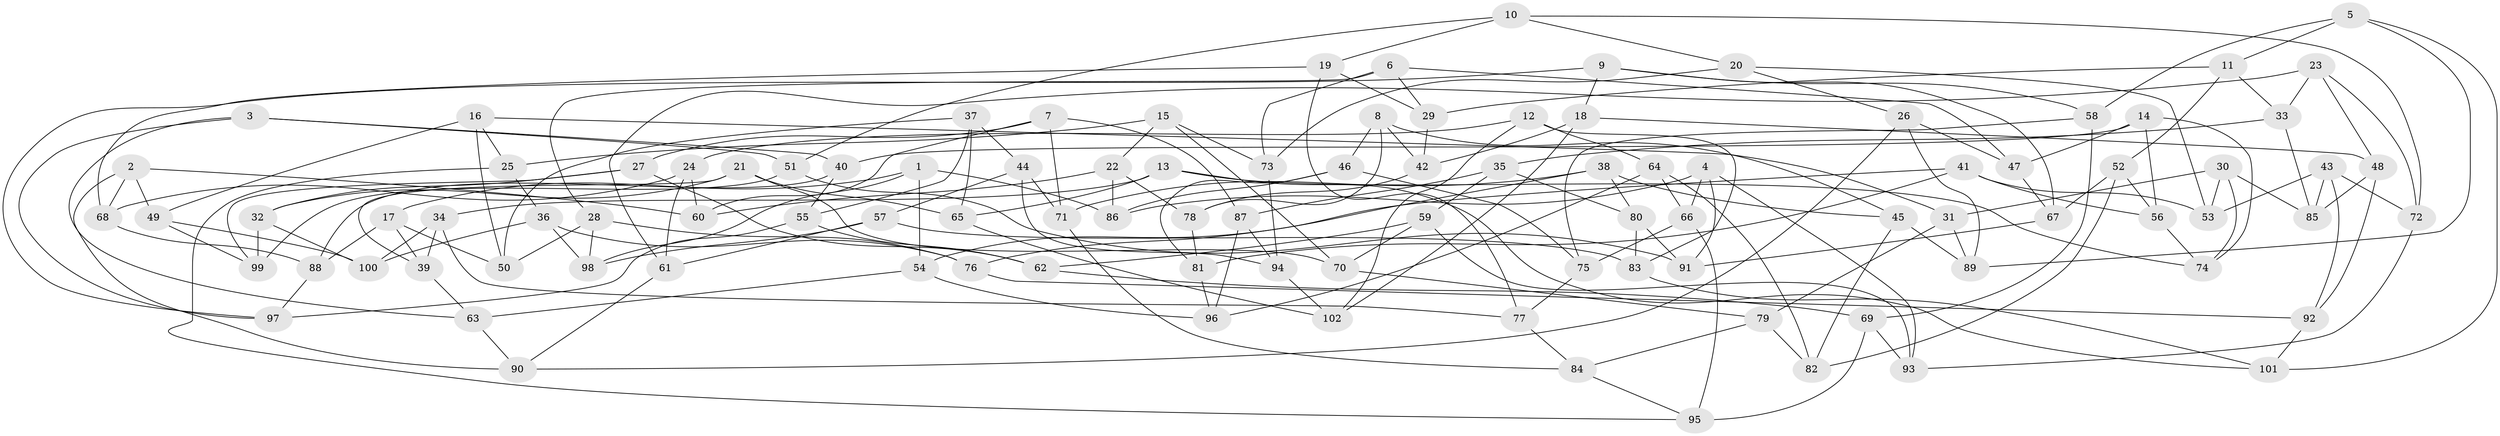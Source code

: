 // Generated by graph-tools (version 1.1) at 2025/03/03/09/25 03:03:00]
// undirected, 102 vertices, 204 edges
graph export_dot {
graph [start="1"]
  node [color=gray90,style=filled];
  1;
  2;
  3;
  4;
  5;
  6;
  7;
  8;
  9;
  10;
  11;
  12;
  13;
  14;
  15;
  16;
  17;
  18;
  19;
  20;
  21;
  22;
  23;
  24;
  25;
  26;
  27;
  28;
  29;
  30;
  31;
  32;
  33;
  34;
  35;
  36;
  37;
  38;
  39;
  40;
  41;
  42;
  43;
  44;
  45;
  46;
  47;
  48;
  49;
  50;
  51;
  52;
  53;
  54;
  55;
  56;
  57;
  58;
  59;
  60;
  61;
  62;
  63;
  64;
  65;
  66;
  67;
  68;
  69;
  70;
  71;
  72;
  73;
  74;
  75;
  76;
  77;
  78;
  79;
  80;
  81;
  82;
  83;
  84;
  85;
  86;
  87;
  88;
  89;
  90;
  91;
  92;
  93;
  94;
  95;
  96;
  97;
  98;
  99;
  100;
  101;
  102;
  1 -- 54;
  1 -- 17;
  1 -- 86;
  1 -- 98;
  2 -- 90;
  2 -- 49;
  2 -- 60;
  2 -- 68;
  3 -- 63;
  3 -- 40;
  3 -- 97;
  3 -- 51;
  4 -- 93;
  4 -- 91;
  4 -- 66;
  4 -- 86;
  5 -- 101;
  5 -- 89;
  5 -- 58;
  5 -- 11;
  6 -- 73;
  6 -- 47;
  6 -- 29;
  6 -- 28;
  7 -- 87;
  7 -- 71;
  7 -- 27;
  7 -- 60;
  8 -- 78;
  8 -- 46;
  8 -- 45;
  8 -- 42;
  9 -- 97;
  9 -- 58;
  9 -- 18;
  9 -- 67;
  10 -- 20;
  10 -- 51;
  10 -- 19;
  10 -- 72;
  11 -- 52;
  11 -- 29;
  11 -- 33;
  12 -- 102;
  12 -- 64;
  12 -- 83;
  12 -- 24;
  13 -- 74;
  13 -- 65;
  13 -- 34;
  13 -- 101;
  14 -- 74;
  14 -- 47;
  14 -- 56;
  14 -- 40;
  15 -- 73;
  15 -- 22;
  15 -- 25;
  15 -- 70;
  16 -- 25;
  16 -- 49;
  16 -- 50;
  16 -- 31;
  17 -- 88;
  17 -- 50;
  17 -- 39;
  18 -- 42;
  18 -- 102;
  18 -- 48;
  19 -- 68;
  19 -- 77;
  19 -- 29;
  20 -- 53;
  20 -- 73;
  20 -- 26;
  21 -- 39;
  21 -- 65;
  21 -- 70;
  21 -- 32;
  22 -- 60;
  22 -- 78;
  22 -- 86;
  23 -- 72;
  23 -- 61;
  23 -- 48;
  23 -- 33;
  24 -- 68;
  24 -- 60;
  24 -- 61;
  25 -- 95;
  25 -- 36;
  26 -- 47;
  26 -- 90;
  26 -- 89;
  27 -- 32;
  27 -- 62;
  27 -- 99;
  28 -- 76;
  28 -- 50;
  28 -- 98;
  29 -- 42;
  30 -- 31;
  30 -- 85;
  30 -- 53;
  30 -- 74;
  31 -- 89;
  31 -- 79;
  32 -- 100;
  32 -- 99;
  33 -- 85;
  33 -- 35;
  34 -- 77;
  34 -- 39;
  34 -- 100;
  35 -- 87;
  35 -- 59;
  35 -- 80;
  36 -- 76;
  36 -- 98;
  36 -- 100;
  37 -- 50;
  37 -- 44;
  37 -- 65;
  37 -- 55;
  38 -- 45;
  38 -- 71;
  38 -- 80;
  38 -- 76;
  39 -- 63;
  40 -- 55;
  40 -- 88;
  41 -- 56;
  41 -- 53;
  41 -- 54;
  41 -- 81;
  42 -- 78;
  43 -- 92;
  43 -- 53;
  43 -- 85;
  43 -- 72;
  44 -- 94;
  44 -- 57;
  44 -- 71;
  45 -- 82;
  45 -- 89;
  46 -- 81;
  46 -- 86;
  46 -- 75;
  47 -- 67;
  48 -- 85;
  48 -- 92;
  49 -- 99;
  49 -- 100;
  51 -- 99;
  51 -- 91;
  52 -- 82;
  52 -- 56;
  52 -- 67;
  54 -- 96;
  54 -- 63;
  55 -- 97;
  55 -- 62;
  56 -- 74;
  57 -- 61;
  57 -- 83;
  57 -- 98;
  58 -- 75;
  58 -- 69;
  59 -- 70;
  59 -- 93;
  59 -- 62;
  61 -- 90;
  62 -- 69;
  63 -- 90;
  64 -- 66;
  64 -- 82;
  64 -- 96;
  65 -- 102;
  66 -- 95;
  66 -- 75;
  67 -- 91;
  68 -- 88;
  69 -- 95;
  69 -- 93;
  70 -- 79;
  71 -- 84;
  72 -- 93;
  73 -- 94;
  75 -- 77;
  76 -- 92;
  77 -- 84;
  78 -- 81;
  79 -- 82;
  79 -- 84;
  80 -- 83;
  80 -- 91;
  81 -- 96;
  83 -- 101;
  84 -- 95;
  87 -- 94;
  87 -- 96;
  88 -- 97;
  92 -- 101;
  94 -- 102;
}
